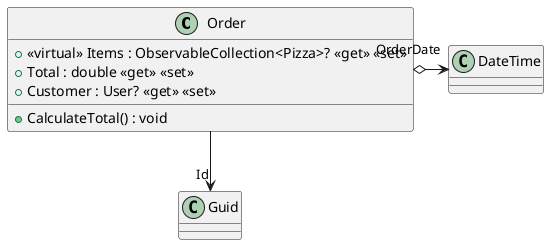 @startuml
class Order {
    + <<virtual>> Items : ObservableCollection<Pizza>? <<get>> <<set>>
    + Total : double <<get>> <<set>>
    + Customer : User? <<get>> <<set>>
    + CalculateTotal() : void
}
Order --> "Id" Guid
Order o-> "OrderDate" DateTime
@enduml
